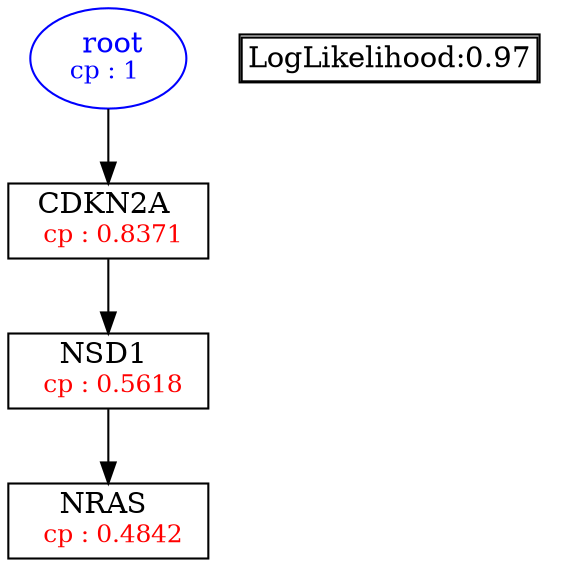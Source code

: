 digraph tree {
    "root" [label=<<font color='Blue'> root</font><br/><font color='Blue' POINT-SIZE='12'>cp : 1 </font>>, shape=oval, color=Blue];
    "S2" [label =<CDKN2A <br/> <font color='Red' POINT-SIZE='12'> cp : 0.8371 </font>>, shape=box];
    "S1" [label =<NSD1 <br/> <font color='Red' POINT-SIZE='12'> cp : 0.5618 </font>>, shape=box];
    "S3" [label =<NRAS <br/> <font color='Red' POINT-SIZE='12'> cp : 0.4842 </font>>, shape=box];
    "root" -> "S2";
    "S2" -> "S1";
    "S1" -> "S3";

    node[shape=plaintext]
    fontsize="10"
    struct1 [label=
    <<TABLE BORDER="1" CELLBORDER="1" CELLSPACING="0" >
    <TR><TD ALIGN="LEFT">LogLikelihood:0.97</TD></TR>
    </TABLE>>];

}
